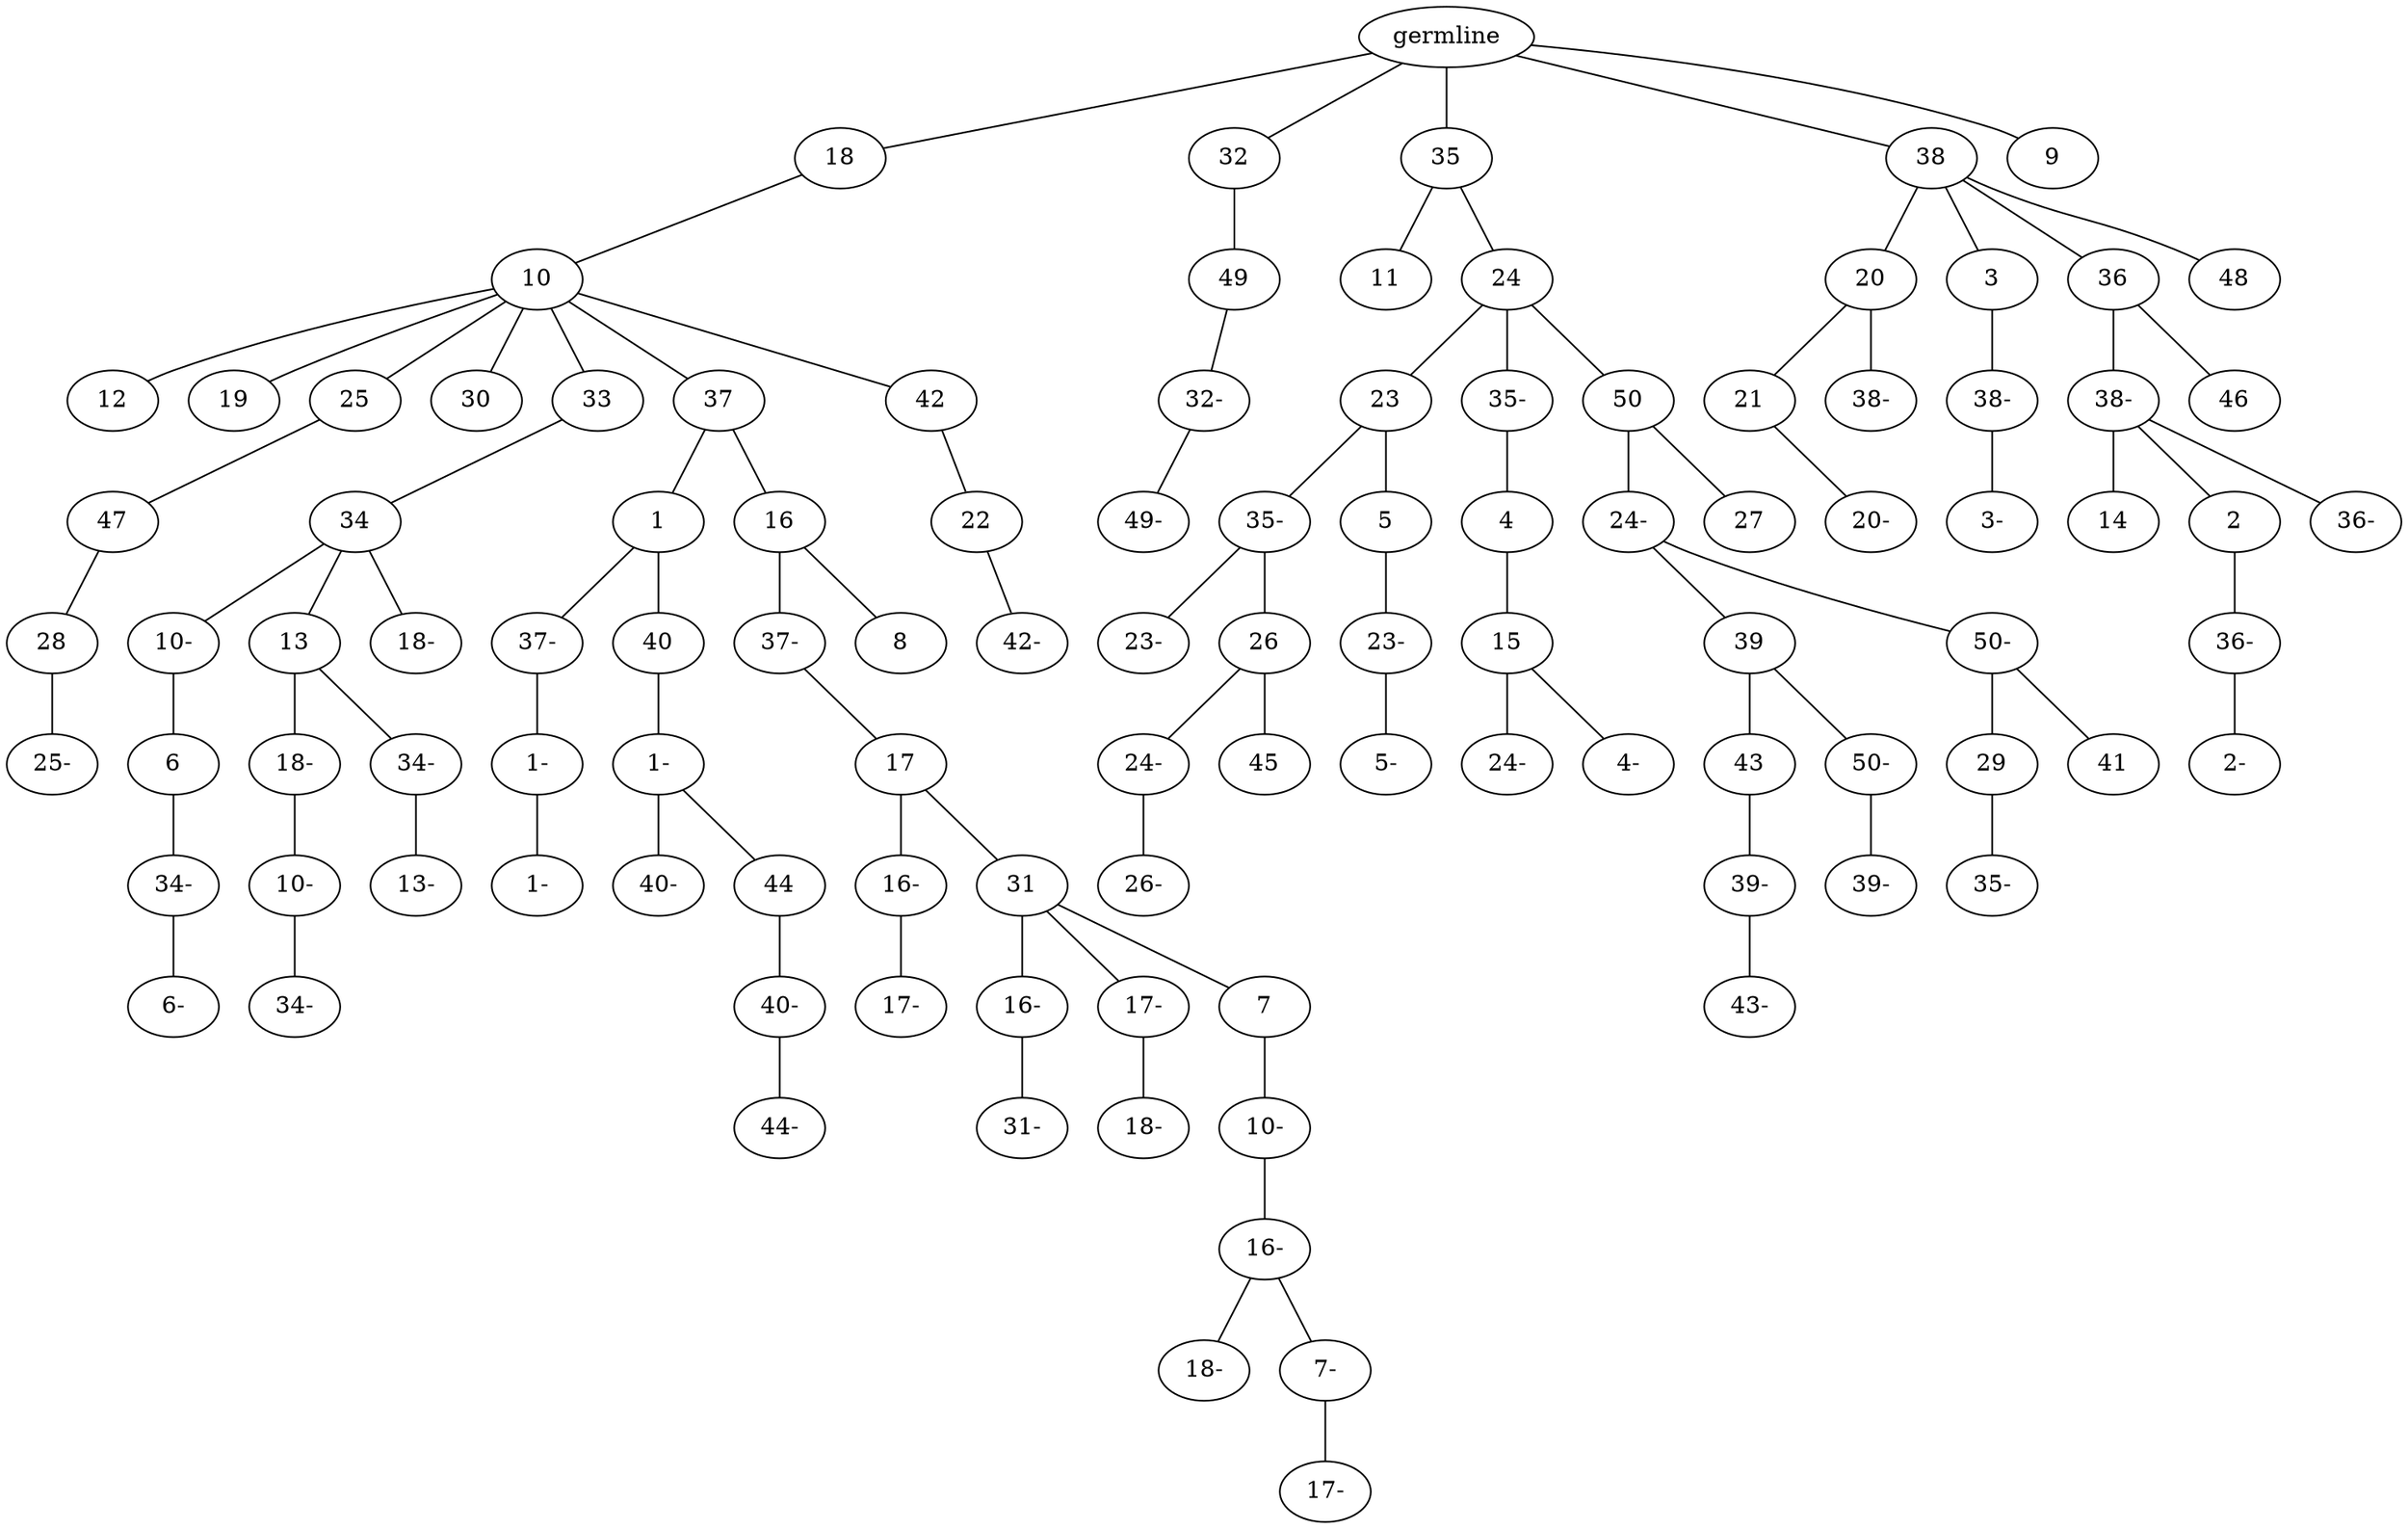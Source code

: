 graph tree {
    "139882757938960" [label="germline"];
    "139882758074432" [label="18"];
    "139882758721792" [label="10"];
    "139882758725056" [label="12"];
    "139882758721744" [label="19"];
    "139882758724432" [label="25"];
    "139882758363696" [label="47"];
    "139882758364848" [label="28"];
    "139882758364512" [label="25-"];
    "139882758724624" [label="30"];
    "139882758724096" [label="33"];
    "139882758362064" [label="34"];
    "139882758363984" [label="10-"];
    "139882758363072" [label="6"];
    "139882758363216" [label="34-"];
    "139882758363744" [label="6-"];
    "139882758361200" [label="13"];
    "139882758363936" [label="18-"];
    "139882758364608" [label="10-"];
    "139882758364416" [label="34-"];
    "139882758364800" [label="34-"];
    "139882758361488" [label="13-"];
    "139882758364992" [label="18-"];
    "139882758363648" [label="37"];
    "139882758364560" [label="1"];
    "139882758361584" [label="37-"];
    "139882758361872" [label="1-"];
    "139882758362544" [label="1-"];
    "139882758363600" [label="40"];
    "139882758364752" [label="1-"];
    "139882758361440" [label="40-"];
    "139882758361968" [label="44"];
    "139882758361632" [label="40-"];
    "139882758362880" [label="44-"];
    "139882758364704" [label="16"];
    "139882758362256" [label="37-"];
    "139882758362688" [label="17"];
    "139882758361536" [label="16-"];
    "139882757882256" [label="17-"];
    "139882758362784" [label="31"];
    "139882757884512" [label="16-"];
    "139882757884896" [label="31-"];
    "139882757777872" [label="17-"];
    "139882757882208" [label="18-"];
    "139882757884560" [label="7"];
    "139882757883936" [label="10-"];
    "139882757882400" [label="16-"];
    "139882758254544" [label="18-"];
    "139882758925616" [label="7-"];
    "139882758925040" [label="17-"];
    "139882758362592" [label="8"];
    "139882757779216" [label="42"];
    "139882758363840" [label="22"];
    "139882758363792" [label="42-"];
    "139882758075392" [label="32"];
    "139882758722752" [label="49"];
    "139882758364224" [label="32-"];
    "139882758364896" [label="49-"];
    "139882758767616" [label="35"];
    "139882758363408" [label="11"];
    "139882758362496" [label="24"];
    "139882757882784" [label="23"];
    "139882757881968" [label="35-"];
    "139882758923984" [label="23-"];
    "139882758923072" [label="26"];
    "139882758925328" [label="24-"];
    "139882758925232" [label="26-"];
    "139882758923456" [label="45"];
    "139882757885808" [label="5"];
    "139882758924032" [label="23-"];
    "139882758925760" [label="5-"];
    "139882757885664" [label="35-"];
    "139882758924944" [label="4"];
    "139882757808080" [label="15"];
    "139882757806496" [label="24-"];
    "139882757807792" [label="4-"];
    "139882757883360" [label="50"];
    "139882758923552" [label="24-"];
    "139882757807408" [label="39"];
    "139882757740912" [label="43"];
    "139882757739040" [label="39-"];
    "139882757741968" [label="43-"];
    "139882757739664" [label="50-"];
    "139882757741296" [label="39-"];
    "139882757633168" [label="50-"];
    "139882757740480" [label="29"];
    "139882758343312" [label="35-"];
    "139882757741152" [label="41"];
    "139882757807840" [label="27"];
    "139882758289344" [label="38"];
    "139882757881920" [label="20"];
    "139882758926096" [label="21"];
    "139882757740720" [label="20-"];
    "139882758924080" [label="38-"];
    "139882757883648" [label="3"];
    "139882757740768" [label="38-"];
    "139882758342928" [label="3-"];
    "139882757884416" [label="36"];
    "139882758342016" [label="38-"];
    "139882758343792" [label="14"];
    "139882758341776" [label="2"];
    "139882758342160" [label="36-"];
    "139882757342688" [label="2-"];
    "139882758343408" [label="36-"];
    "139882758342448" [label="46"];
    "139882757739088" [label="48"];
    "139882758723328" [label="9"];
    "139882757938960" -- "139882758074432";
    "139882757938960" -- "139882758075392";
    "139882757938960" -- "139882758767616";
    "139882757938960" -- "139882758289344";
    "139882757938960" -- "139882758723328";
    "139882758074432" -- "139882758721792";
    "139882758721792" -- "139882758725056";
    "139882758721792" -- "139882758721744";
    "139882758721792" -- "139882758724432";
    "139882758721792" -- "139882758724624";
    "139882758721792" -- "139882758724096";
    "139882758721792" -- "139882758363648";
    "139882758721792" -- "139882757779216";
    "139882758724432" -- "139882758363696";
    "139882758363696" -- "139882758364848";
    "139882758364848" -- "139882758364512";
    "139882758724096" -- "139882758362064";
    "139882758362064" -- "139882758363984";
    "139882758362064" -- "139882758361200";
    "139882758362064" -- "139882758364992";
    "139882758363984" -- "139882758363072";
    "139882758363072" -- "139882758363216";
    "139882758363216" -- "139882758363744";
    "139882758361200" -- "139882758363936";
    "139882758361200" -- "139882758364800";
    "139882758363936" -- "139882758364608";
    "139882758364608" -- "139882758364416";
    "139882758364800" -- "139882758361488";
    "139882758363648" -- "139882758364560";
    "139882758363648" -- "139882758364704";
    "139882758364560" -- "139882758361584";
    "139882758364560" -- "139882758363600";
    "139882758361584" -- "139882758361872";
    "139882758361872" -- "139882758362544";
    "139882758363600" -- "139882758364752";
    "139882758364752" -- "139882758361440";
    "139882758364752" -- "139882758361968";
    "139882758361968" -- "139882758361632";
    "139882758361632" -- "139882758362880";
    "139882758364704" -- "139882758362256";
    "139882758364704" -- "139882758362592";
    "139882758362256" -- "139882758362688";
    "139882758362688" -- "139882758361536";
    "139882758362688" -- "139882758362784";
    "139882758361536" -- "139882757882256";
    "139882758362784" -- "139882757884512";
    "139882758362784" -- "139882757777872";
    "139882758362784" -- "139882757884560";
    "139882757884512" -- "139882757884896";
    "139882757777872" -- "139882757882208";
    "139882757884560" -- "139882757883936";
    "139882757883936" -- "139882757882400";
    "139882757882400" -- "139882758254544";
    "139882757882400" -- "139882758925616";
    "139882758925616" -- "139882758925040";
    "139882757779216" -- "139882758363840";
    "139882758363840" -- "139882758363792";
    "139882758075392" -- "139882758722752";
    "139882758722752" -- "139882758364224";
    "139882758364224" -- "139882758364896";
    "139882758767616" -- "139882758363408";
    "139882758767616" -- "139882758362496";
    "139882758362496" -- "139882757882784";
    "139882758362496" -- "139882757885664";
    "139882758362496" -- "139882757883360";
    "139882757882784" -- "139882757881968";
    "139882757882784" -- "139882757885808";
    "139882757881968" -- "139882758923984";
    "139882757881968" -- "139882758923072";
    "139882758923072" -- "139882758925328";
    "139882758923072" -- "139882758923456";
    "139882758925328" -- "139882758925232";
    "139882757885808" -- "139882758924032";
    "139882758924032" -- "139882758925760";
    "139882757885664" -- "139882758924944";
    "139882758924944" -- "139882757808080";
    "139882757808080" -- "139882757806496";
    "139882757808080" -- "139882757807792";
    "139882757883360" -- "139882758923552";
    "139882757883360" -- "139882757807840";
    "139882758923552" -- "139882757807408";
    "139882758923552" -- "139882757633168";
    "139882757807408" -- "139882757740912";
    "139882757807408" -- "139882757739664";
    "139882757740912" -- "139882757739040";
    "139882757739040" -- "139882757741968";
    "139882757739664" -- "139882757741296";
    "139882757633168" -- "139882757740480";
    "139882757633168" -- "139882757741152";
    "139882757740480" -- "139882758343312";
    "139882758289344" -- "139882757881920";
    "139882758289344" -- "139882757883648";
    "139882758289344" -- "139882757884416";
    "139882758289344" -- "139882757739088";
    "139882757881920" -- "139882758926096";
    "139882757881920" -- "139882758924080";
    "139882758926096" -- "139882757740720";
    "139882757883648" -- "139882757740768";
    "139882757740768" -- "139882758342928";
    "139882757884416" -- "139882758342016";
    "139882757884416" -- "139882758342448";
    "139882758342016" -- "139882758343792";
    "139882758342016" -- "139882758341776";
    "139882758342016" -- "139882758343408";
    "139882758341776" -- "139882758342160";
    "139882758342160" -- "139882757342688";
}
